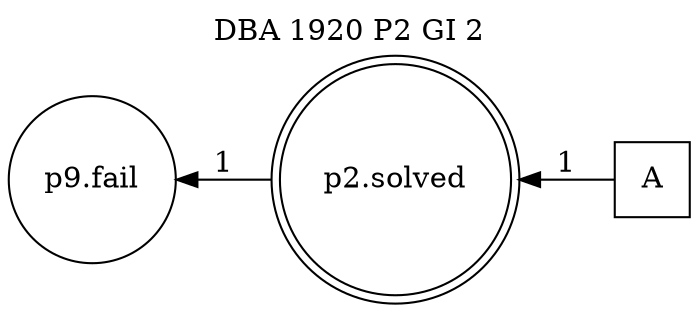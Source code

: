 digraph DBA_1920_P2_GI_2 {
labelloc="tl"
label= " DBA 1920 P2 GI 2 "
rankdir="RL";
graph [ size=" 10 , 10 !"]

"A" [shape="square" label="A"]
"p2.solved" [shape="doublecircle" label="p2.solved"]
"p9.fail" [shape="circle" label="p9.fail"]
"A" -> "p2.solved" [ label=1]
"p2.solved" -> "p9.fail" [ label=1]
}
